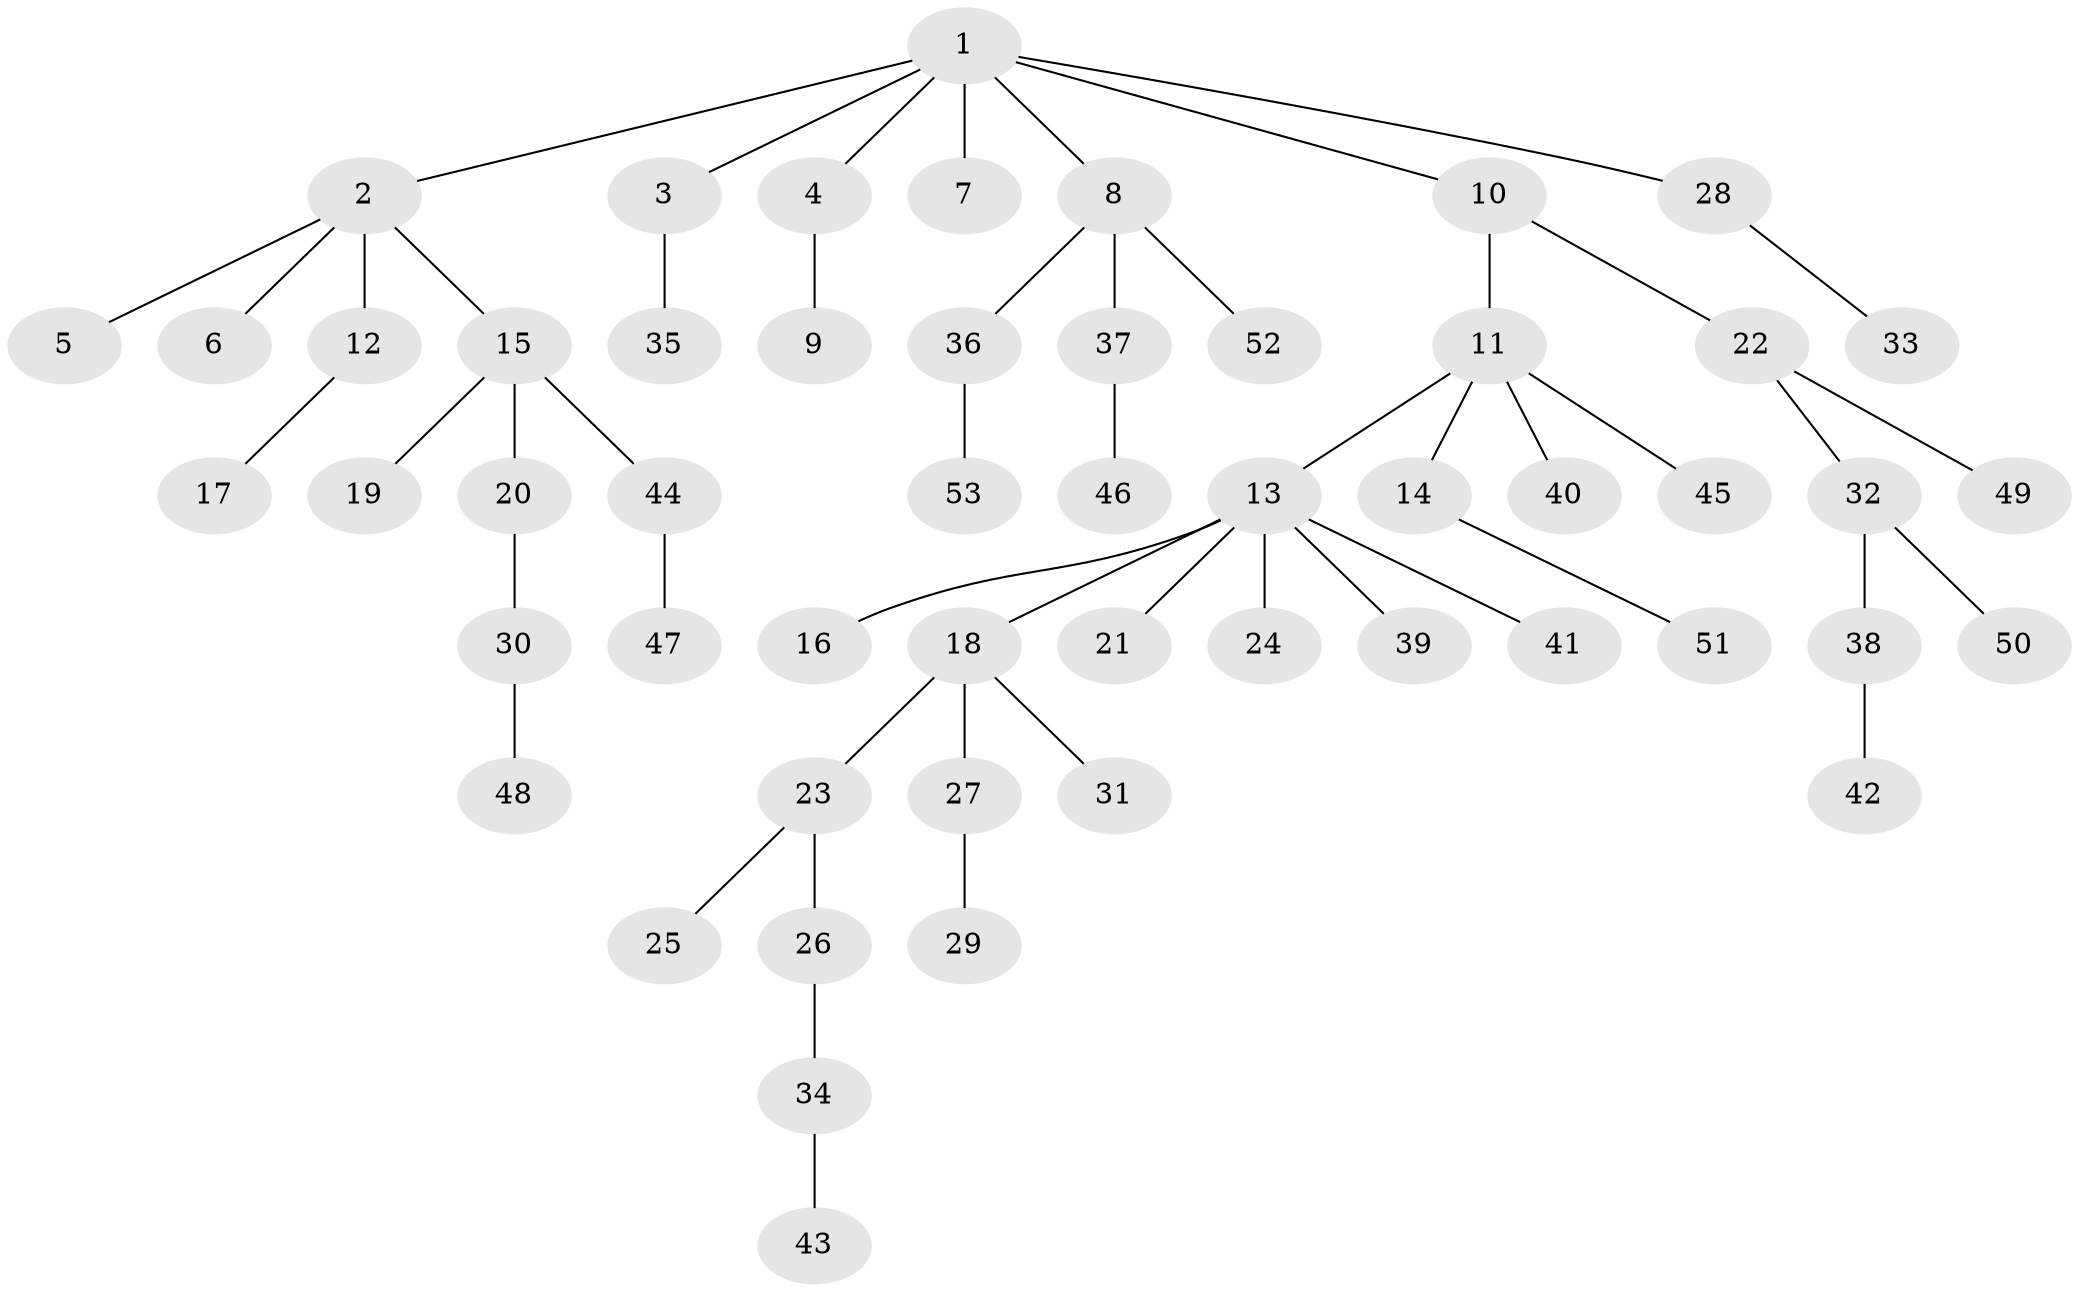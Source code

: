 // Generated by graph-tools (version 1.1) at 2025/26/03/09/25 03:26:23]
// undirected, 53 vertices, 52 edges
graph export_dot {
graph [start="1"]
  node [color=gray90,style=filled];
  1;
  2;
  3;
  4;
  5;
  6;
  7;
  8;
  9;
  10;
  11;
  12;
  13;
  14;
  15;
  16;
  17;
  18;
  19;
  20;
  21;
  22;
  23;
  24;
  25;
  26;
  27;
  28;
  29;
  30;
  31;
  32;
  33;
  34;
  35;
  36;
  37;
  38;
  39;
  40;
  41;
  42;
  43;
  44;
  45;
  46;
  47;
  48;
  49;
  50;
  51;
  52;
  53;
  1 -- 2;
  1 -- 3;
  1 -- 4;
  1 -- 7;
  1 -- 8;
  1 -- 10;
  1 -- 28;
  2 -- 5;
  2 -- 6;
  2 -- 12;
  2 -- 15;
  3 -- 35;
  4 -- 9;
  8 -- 36;
  8 -- 37;
  8 -- 52;
  10 -- 11;
  10 -- 22;
  11 -- 13;
  11 -- 14;
  11 -- 40;
  11 -- 45;
  12 -- 17;
  13 -- 16;
  13 -- 18;
  13 -- 21;
  13 -- 24;
  13 -- 39;
  13 -- 41;
  14 -- 51;
  15 -- 19;
  15 -- 20;
  15 -- 44;
  18 -- 23;
  18 -- 27;
  18 -- 31;
  20 -- 30;
  22 -- 32;
  22 -- 49;
  23 -- 25;
  23 -- 26;
  26 -- 34;
  27 -- 29;
  28 -- 33;
  30 -- 48;
  32 -- 38;
  32 -- 50;
  34 -- 43;
  36 -- 53;
  37 -- 46;
  38 -- 42;
  44 -- 47;
}
